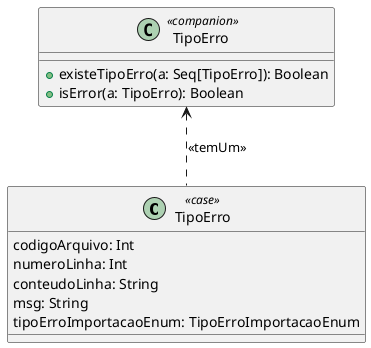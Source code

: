 @startuml
class TipoErro<<case>> {
  codigoArquivo: Int
  numeroLinha: Int
  conteudoLinha: String
  msg: String
  tipoErroImportacaoEnum: TipoErroImportacaoEnum
}

class "TipoErro "<<companion>> {
+existeTipoErro(a: Seq[TipoErro]): Boolean
+isError(a: TipoErro): Boolean
}

"TipoErro " <.. TipoErro : <<temUm>>

@enduml